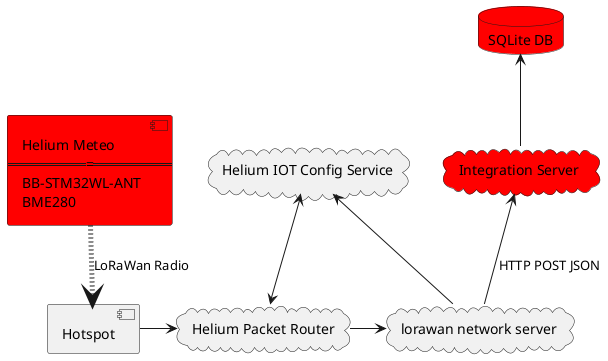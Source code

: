 @startuml

component helium_meteo #red [
Helium Meteo
=====
BB-STM32WL-ANT
BME280
]


component hotspot [
Hotspot
]

cloud helium_packet_router [
Helium Packet Router
]

cloud lorawan_network_server [
lorawan network server
]

cloud helium_iot_config_service [
Helium IOT Config Service
]

cloud helium_integration #red [
Integration Server 
]

database DB #red [
SQLite DB
]

helium_meteo -[dotted,thickness=5]-> hotspot : LoRaWan Radio
hotspot -right-> helium_packet_router
helium_packet_router -right-> lorawan_network_server
lorawan_network_server -up-> helium_integration : HTTP POST JSON
helium_integration -up-> DB

helium_packet_router <-up-> helium_iot_config_service
lorawan_network_server -up-> helium_iot_config_service

@enduml

